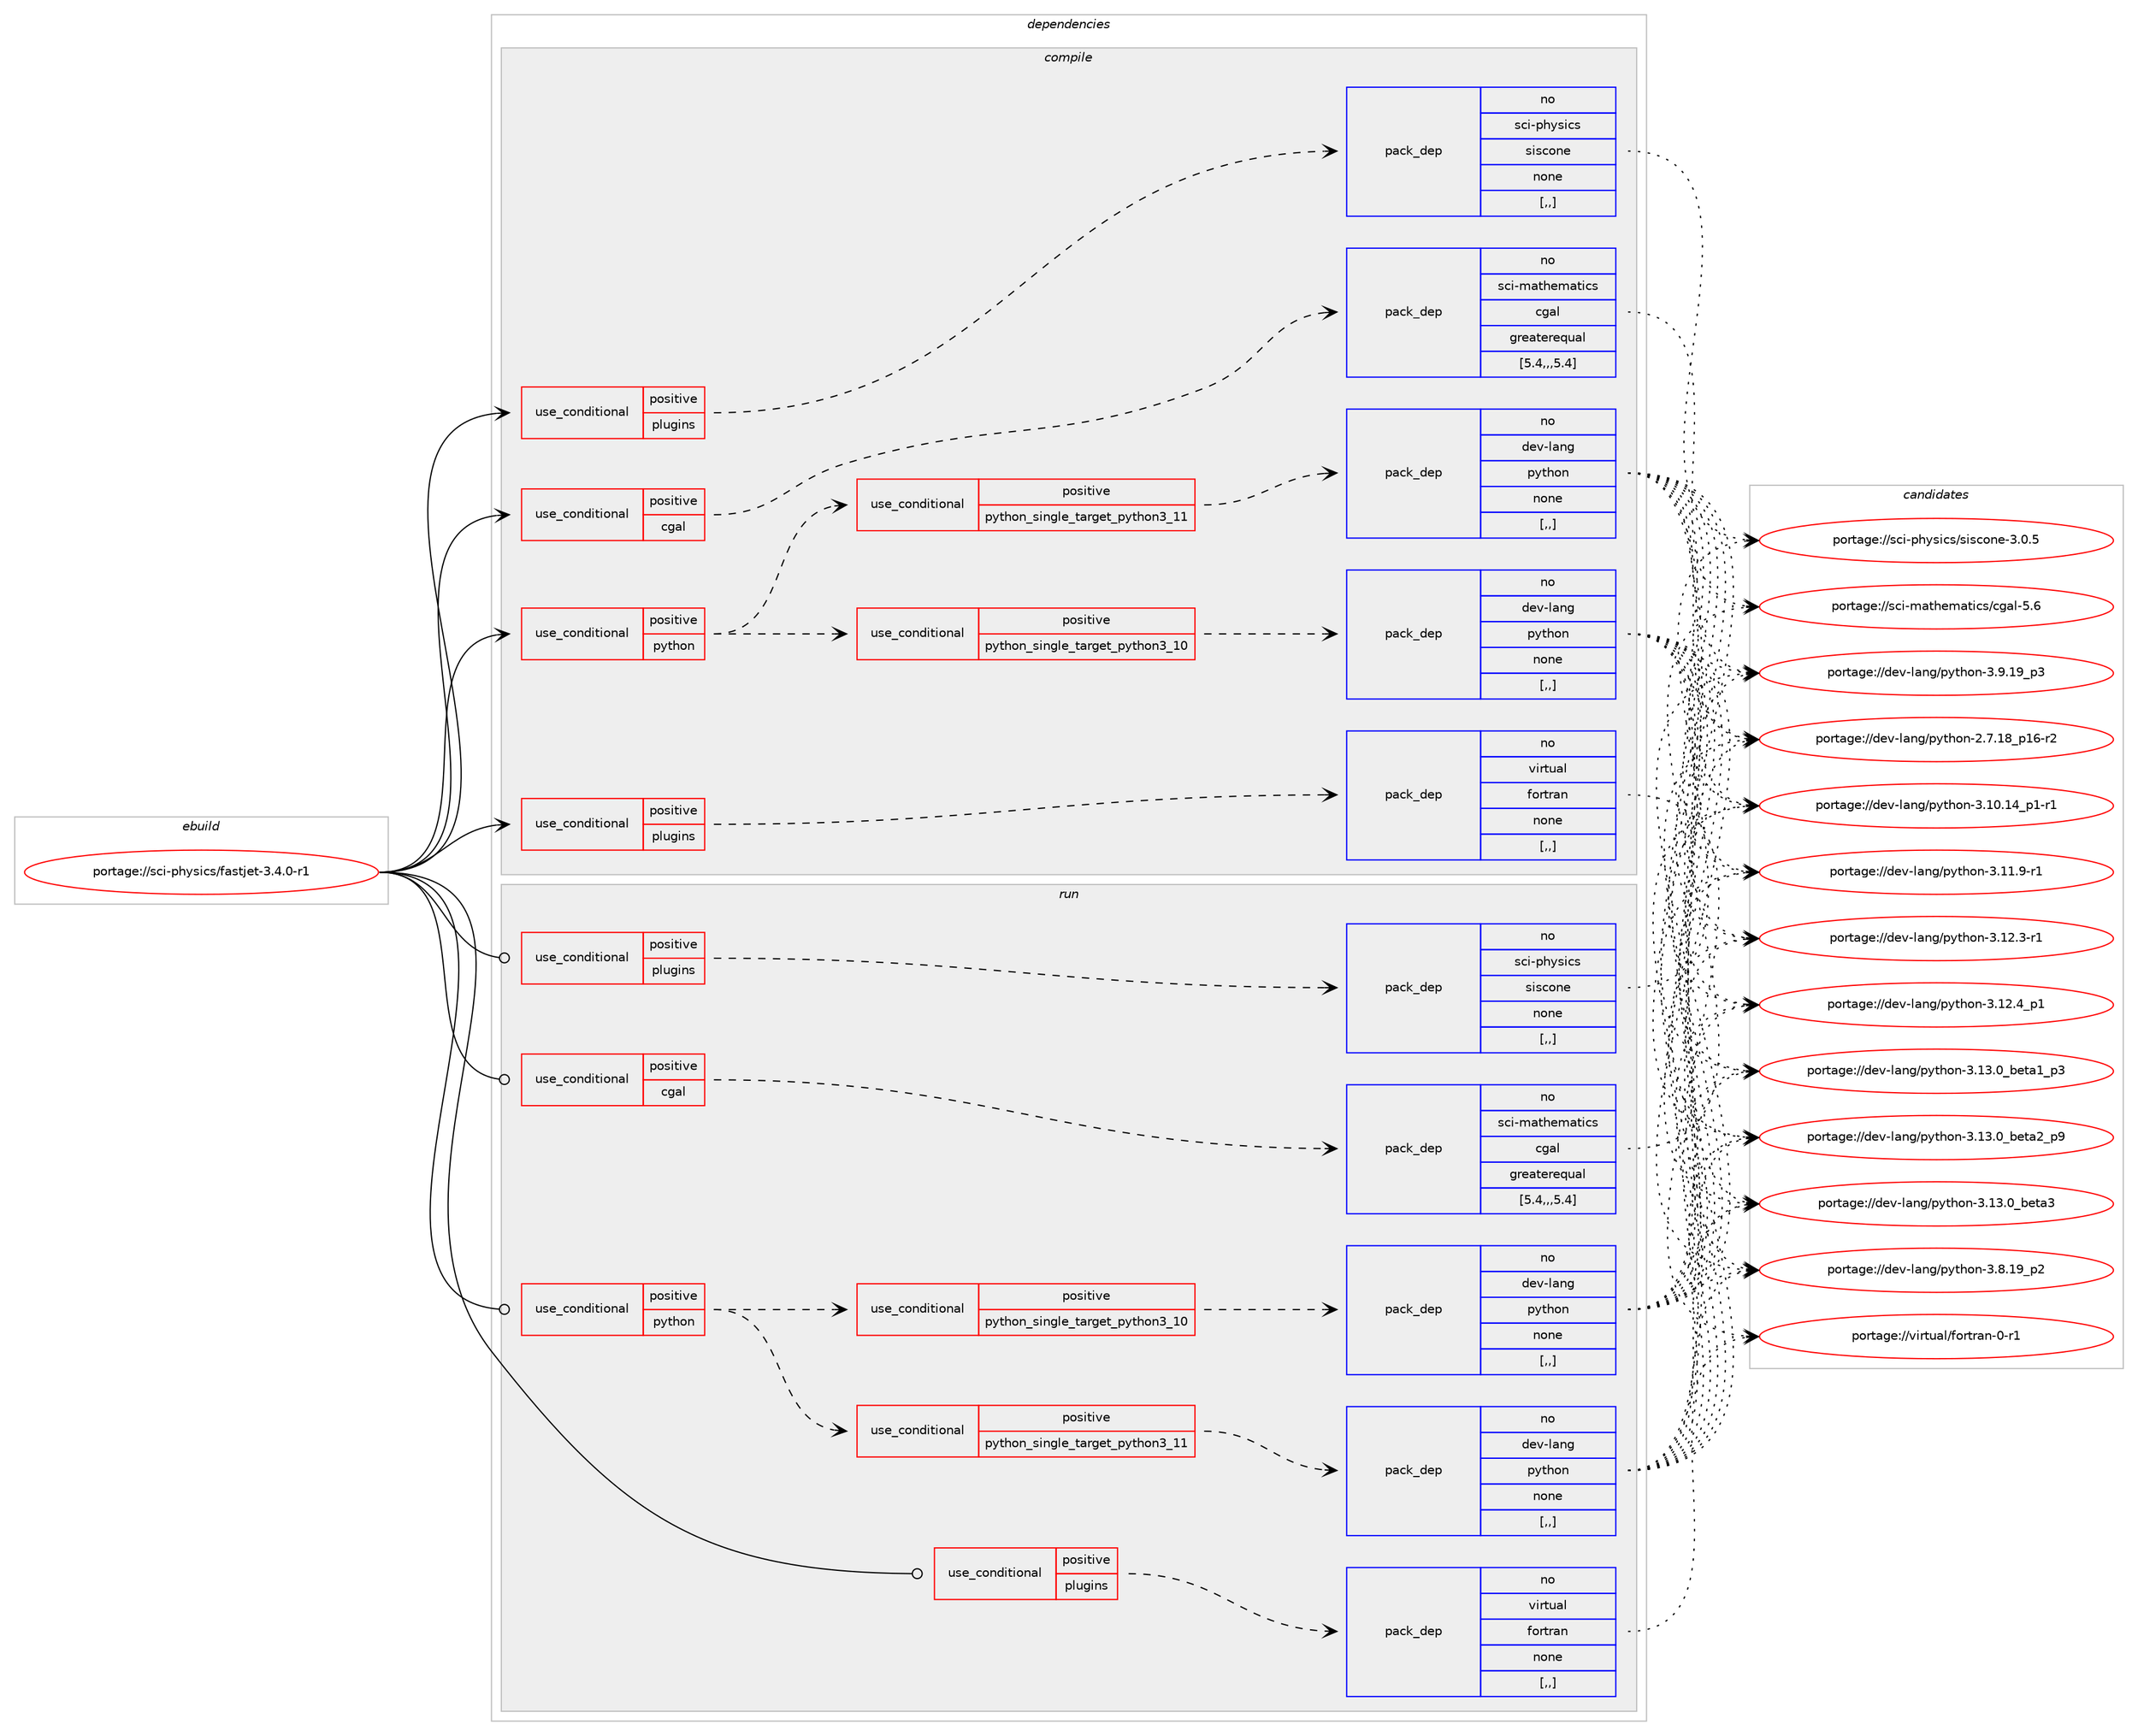 digraph prolog {

# *************
# Graph options
# *************

newrank=true;
concentrate=true;
compound=true;
graph [rankdir=LR,fontname=Helvetica,fontsize=10,ranksep=1.5];#, ranksep=2.5, nodesep=0.2];
edge  [arrowhead=vee];
node  [fontname=Helvetica,fontsize=10];

# **********
# The ebuild
# **********

subgraph cluster_leftcol {
color=gray;
rank=same;
label=<<i>ebuild</i>>;
id [label="portage://sci-physics/fastjet-3.4.0-r1", color=red, width=4, href="../sci-physics/fastjet-3.4.0-r1.svg"];
}

# ****************
# The dependencies
# ****************

subgraph cluster_midcol {
color=gray;
label=<<i>dependencies</i>>;
subgraph cluster_compile {
fillcolor="#eeeeee";
style=filled;
label=<<i>compile</i>>;
subgraph cond106142 {
dependency400714 [label=<<TABLE BORDER="0" CELLBORDER="1" CELLSPACING="0" CELLPADDING="4"><TR><TD ROWSPAN="3" CELLPADDING="10">use_conditional</TD></TR><TR><TD>positive</TD></TR><TR><TD>cgal</TD></TR></TABLE>>, shape=none, color=red];
subgraph pack291738 {
dependency400715 [label=<<TABLE BORDER="0" CELLBORDER="1" CELLSPACING="0" CELLPADDING="4" WIDTH="220"><TR><TD ROWSPAN="6" CELLPADDING="30">pack_dep</TD></TR><TR><TD WIDTH="110">no</TD></TR><TR><TD>sci-mathematics</TD></TR><TR><TD>cgal</TD></TR><TR><TD>greaterequal</TD></TR><TR><TD>[5.4,,,5.4]</TD></TR></TABLE>>, shape=none, color=blue];
}
dependency400714:e -> dependency400715:w [weight=20,style="dashed",arrowhead="vee"];
}
id:e -> dependency400714:w [weight=20,style="solid",arrowhead="vee"];
subgraph cond106143 {
dependency400716 [label=<<TABLE BORDER="0" CELLBORDER="1" CELLSPACING="0" CELLPADDING="4"><TR><TD ROWSPAN="3" CELLPADDING="10">use_conditional</TD></TR><TR><TD>positive</TD></TR><TR><TD>plugins</TD></TR></TABLE>>, shape=none, color=red];
subgraph pack291739 {
dependency400717 [label=<<TABLE BORDER="0" CELLBORDER="1" CELLSPACING="0" CELLPADDING="4" WIDTH="220"><TR><TD ROWSPAN="6" CELLPADDING="30">pack_dep</TD></TR><TR><TD WIDTH="110">no</TD></TR><TR><TD>sci-physics</TD></TR><TR><TD>siscone</TD></TR><TR><TD>none</TD></TR><TR><TD>[,,]</TD></TR></TABLE>>, shape=none, color=blue];
}
dependency400716:e -> dependency400717:w [weight=20,style="dashed",arrowhead="vee"];
}
id:e -> dependency400716:w [weight=20,style="solid",arrowhead="vee"];
subgraph cond106144 {
dependency400718 [label=<<TABLE BORDER="0" CELLBORDER="1" CELLSPACING="0" CELLPADDING="4"><TR><TD ROWSPAN="3" CELLPADDING="10">use_conditional</TD></TR><TR><TD>positive</TD></TR><TR><TD>plugins</TD></TR></TABLE>>, shape=none, color=red];
subgraph pack291740 {
dependency400719 [label=<<TABLE BORDER="0" CELLBORDER="1" CELLSPACING="0" CELLPADDING="4" WIDTH="220"><TR><TD ROWSPAN="6" CELLPADDING="30">pack_dep</TD></TR><TR><TD WIDTH="110">no</TD></TR><TR><TD>virtual</TD></TR><TR><TD>fortran</TD></TR><TR><TD>none</TD></TR><TR><TD>[,,]</TD></TR></TABLE>>, shape=none, color=blue];
}
dependency400718:e -> dependency400719:w [weight=20,style="dashed",arrowhead="vee"];
}
id:e -> dependency400718:w [weight=20,style="solid",arrowhead="vee"];
subgraph cond106145 {
dependency400720 [label=<<TABLE BORDER="0" CELLBORDER="1" CELLSPACING="0" CELLPADDING="4"><TR><TD ROWSPAN="3" CELLPADDING="10">use_conditional</TD></TR><TR><TD>positive</TD></TR><TR><TD>python</TD></TR></TABLE>>, shape=none, color=red];
subgraph cond106146 {
dependency400721 [label=<<TABLE BORDER="0" CELLBORDER="1" CELLSPACING="0" CELLPADDING="4"><TR><TD ROWSPAN="3" CELLPADDING="10">use_conditional</TD></TR><TR><TD>positive</TD></TR><TR><TD>python_single_target_python3_10</TD></TR></TABLE>>, shape=none, color=red];
subgraph pack291741 {
dependency400722 [label=<<TABLE BORDER="0" CELLBORDER="1" CELLSPACING="0" CELLPADDING="4" WIDTH="220"><TR><TD ROWSPAN="6" CELLPADDING="30">pack_dep</TD></TR><TR><TD WIDTH="110">no</TD></TR><TR><TD>dev-lang</TD></TR><TR><TD>python</TD></TR><TR><TD>none</TD></TR><TR><TD>[,,]</TD></TR></TABLE>>, shape=none, color=blue];
}
dependency400721:e -> dependency400722:w [weight=20,style="dashed",arrowhead="vee"];
}
dependency400720:e -> dependency400721:w [weight=20,style="dashed",arrowhead="vee"];
subgraph cond106147 {
dependency400723 [label=<<TABLE BORDER="0" CELLBORDER="1" CELLSPACING="0" CELLPADDING="4"><TR><TD ROWSPAN="3" CELLPADDING="10">use_conditional</TD></TR><TR><TD>positive</TD></TR><TR><TD>python_single_target_python3_11</TD></TR></TABLE>>, shape=none, color=red];
subgraph pack291742 {
dependency400724 [label=<<TABLE BORDER="0" CELLBORDER="1" CELLSPACING="0" CELLPADDING="4" WIDTH="220"><TR><TD ROWSPAN="6" CELLPADDING="30">pack_dep</TD></TR><TR><TD WIDTH="110">no</TD></TR><TR><TD>dev-lang</TD></TR><TR><TD>python</TD></TR><TR><TD>none</TD></TR><TR><TD>[,,]</TD></TR></TABLE>>, shape=none, color=blue];
}
dependency400723:e -> dependency400724:w [weight=20,style="dashed",arrowhead="vee"];
}
dependency400720:e -> dependency400723:w [weight=20,style="dashed",arrowhead="vee"];
}
id:e -> dependency400720:w [weight=20,style="solid",arrowhead="vee"];
}
subgraph cluster_compileandrun {
fillcolor="#eeeeee";
style=filled;
label=<<i>compile and run</i>>;
}
subgraph cluster_run {
fillcolor="#eeeeee";
style=filled;
label=<<i>run</i>>;
subgraph cond106148 {
dependency400725 [label=<<TABLE BORDER="0" CELLBORDER="1" CELLSPACING="0" CELLPADDING="4"><TR><TD ROWSPAN="3" CELLPADDING="10">use_conditional</TD></TR><TR><TD>positive</TD></TR><TR><TD>cgal</TD></TR></TABLE>>, shape=none, color=red];
subgraph pack291743 {
dependency400726 [label=<<TABLE BORDER="0" CELLBORDER="1" CELLSPACING="0" CELLPADDING="4" WIDTH="220"><TR><TD ROWSPAN="6" CELLPADDING="30">pack_dep</TD></TR><TR><TD WIDTH="110">no</TD></TR><TR><TD>sci-mathematics</TD></TR><TR><TD>cgal</TD></TR><TR><TD>greaterequal</TD></TR><TR><TD>[5.4,,,5.4]</TD></TR></TABLE>>, shape=none, color=blue];
}
dependency400725:e -> dependency400726:w [weight=20,style="dashed",arrowhead="vee"];
}
id:e -> dependency400725:w [weight=20,style="solid",arrowhead="odot"];
subgraph cond106149 {
dependency400727 [label=<<TABLE BORDER="0" CELLBORDER="1" CELLSPACING="0" CELLPADDING="4"><TR><TD ROWSPAN="3" CELLPADDING="10">use_conditional</TD></TR><TR><TD>positive</TD></TR><TR><TD>plugins</TD></TR></TABLE>>, shape=none, color=red];
subgraph pack291744 {
dependency400728 [label=<<TABLE BORDER="0" CELLBORDER="1" CELLSPACING="0" CELLPADDING="4" WIDTH="220"><TR><TD ROWSPAN="6" CELLPADDING="30">pack_dep</TD></TR><TR><TD WIDTH="110">no</TD></TR><TR><TD>sci-physics</TD></TR><TR><TD>siscone</TD></TR><TR><TD>none</TD></TR><TR><TD>[,,]</TD></TR></TABLE>>, shape=none, color=blue];
}
dependency400727:e -> dependency400728:w [weight=20,style="dashed",arrowhead="vee"];
}
id:e -> dependency400727:w [weight=20,style="solid",arrowhead="odot"];
subgraph cond106150 {
dependency400729 [label=<<TABLE BORDER="0" CELLBORDER="1" CELLSPACING="0" CELLPADDING="4"><TR><TD ROWSPAN="3" CELLPADDING="10">use_conditional</TD></TR><TR><TD>positive</TD></TR><TR><TD>plugins</TD></TR></TABLE>>, shape=none, color=red];
subgraph pack291745 {
dependency400730 [label=<<TABLE BORDER="0" CELLBORDER="1" CELLSPACING="0" CELLPADDING="4" WIDTH="220"><TR><TD ROWSPAN="6" CELLPADDING="30">pack_dep</TD></TR><TR><TD WIDTH="110">no</TD></TR><TR><TD>virtual</TD></TR><TR><TD>fortran</TD></TR><TR><TD>none</TD></TR><TR><TD>[,,]</TD></TR></TABLE>>, shape=none, color=blue];
}
dependency400729:e -> dependency400730:w [weight=20,style="dashed",arrowhead="vee"];
}
id:e -> dependency400729:w [weight=20,style="solid",arrowhead="odot"];
subgraph cond106151 {
dependency400731 [label=<<TABLE BORDER="0" CELLBORDER="1" CELLSPACING="0" CELLPADDING="4"><TR><TD ROWSPAN="3" CELLPADDING="10">use_conditional</TD></TR><TR><TD>positive</TD></TR><TR><TD>python</TD></TR></TABLE>>, shape=none, color=red];
subgraph cond106152 {
dependency400732 [label=<<TABLE BORDER="0" CELLBORDER="1" CELLSPACING="0" CELLPADDING="4"><TR><TD ROWSPAN="3" CELLPADDING="10">use_conditional</TD></TR><TR><TD>positive</TD></TR><TR><TD>python_single_target_python3_10</TD></TR></TABLE>>, shape=none, color=red];
subgraph pack291746 {
dependency400733 [label=<<TABLE BORDER="0" CELLBORDER="1" CELLSPACING="0" CELLPADDING="4" WIDTH="220"><TR><TD ROWSPAN="6" CELLPADDING="30">pack_dep</TD></TR><TR><TD WIDTH="110">no</TD></TR><TR><TD>dev-lang</TD></TR><TR><TD>python</TD></TR><TR><TD>none</TD></TR><TR><TD>[,,]</TD></TR></TABLE>>, shape=none, color=blue];
}
dependency400732:e -> dependency400733:w [weight=20,style="dashed",arrowhead="vee"];
}
dependency400731:e -> dependency400732:w [weight=20,style="dashed",arrowhead="vee"];
subgraph cond106153 {
dependency400734 [label=<<TABLE BORDER="0" CELLBORDER="1" CELLSPACING="0" CELLPADDING="4"><TR><TD ROWSPAN="3" CELLPADDING="10">use_conditional</TD></TR><TR><TD>positive</TD></TR><TR><TD>python_single_target_python3_11</TD></TR></TABLE>>, shape=none, color=red];
subgraph pack291747 {
dependency400735 [label=<<TABLE BORDER="0" CELLBORDER="1" CELLSPACING="0" CELLPADDING="4" WIDTH="220"><TR><TD ROWSPAN="6" CELLPADDING="30">pack_dep</TD></TR><TR><TD WIDTH="110">no</TD></TR><TR><TD>dev-lang</TD></TR><TR><TD>python</TD></TR><TR><TD>none</TD></TR><TR><TD>[,,]</TD></TR></TABLE>>, shape=none, color=blue];
}
dependency400734:e -> dependency400735:w [weight=20,style="dashed",arrowhead="vee"];
}
dependency400731:e -> dependency400734:w [weight=20,style="dashed",arrowhead="vee"];
}
id:e -> dependency400731:w [weight=20,style="solid",arrowhead="odot"];
}
}

# **************
# The candidates
# **************

subgraph cluster_choices {
rank=same;
color=gray;
label=<<i>candidates</i>>;

subgraph choice291738 {
color=black;
nodesep=1;
choice115991054510997116104101109971161059911547991039710845534654 [label="portage://sci-mathematics/cgal-5.6", color=red, width=4,href="../sci-mathematics/cgal-5.6.svg"];
dependency400715:e -> choice115991054510997116104101109971161059911547991039710845534654:w [style=dotted,weight="100"];
}
subgraph choice291739 {
color=black;
nodesep=1;
choice1159910545112104121115105991154711510511599111110101455146484653 [label="portage://sci-physics/siscone-3.0.5", color=red, width=4,href="../sci-physics/siscone-3.0.5.svg"];
dependency400717:e -> choice1159910545112104121115105991154711510511599111110101455146484653:w [style=dotted,weight="100"];
}
subgraph choice291740 {
color=black;
nodesep=1;
choice11810511411611797108471021111141161149711045484511449 [label="portage://virtual/fortran-0-r1", color=red, width=4,href="../virtual/fortran-0-r1.svg"];
dependency400719:e -> choice11810511411611797108471021111141161149711045484511449:w [style=dotted,weight="100"];
}
subgraph choice291741 {
color=black;
nodesep=1;
choice100101118451089711010347112121116104111110455046554649569511249544511450 [label="portage://dev-lang/python-2.7.18_p16-r2", color=red, width=4,href="../dev-lang/python-2.7.18_p16-r2.svg"];
choice100101118451089711010347112121116104111110455146494846495295112494511449 [label="portage://dev-lang/python-3.10.14_p1-r1", color=red, width=4,href="../dev-lang/python-3.10.14_p1-r1.svg"];
choice100101118451089711010347112121116104111110455146494946574511449 [label="portage://dev-lang/python-3.11.9-r1", color=red, width=4,href="../dev-lang/python-3.11.9-r1.svg"];
choice100101118451089711010347112121116104111110455146495046514511449 [label="portage://dev-lang/python-3.12.3-r1", color=red, width=4,href="../dev-lang/python-3.12.3-r1.svg"];
choice100101118451089711010347112121116104111110455146495046529511249 [label="portage://dev-lang/python-3.12.4_p1", color=red, width=4,href="../dev-lang/python-3.12.4_p1.svg"];
choice10010111845108971101034711212111610411111045514649514648959810111697499511251 [label="portage://dev-lang/python-3.13.0_beta1_p3", color=red, width=4,href="../dev-lang/python-3.13.0_beta1_p3.svg"];
choice10010111845108971101034711212111610411111045514649514648959810111697509511257 [label="portage://dev-lang/python-3.13.0_beta2_p9", color=red, width=4,href="../dev-lang/python-3.13.0_beta2_p9.svg"];
choice1001011184510897110103471121211161041111104551464951464895981011169751 [label="portage://dev-lang/python-3.13.0_beta3", color=red, width=4,href="../dev-lang/python-3.13.0_beta3.svg"];
choice100101118451089711010347112121116104111110455146564649579511250 [label="portage://dev-lang/python-3.8.19_p2", color=red, width=4,href="../dev-lang/python-3.8.19_p2.svg"];
choice100101118451089711010347112121116104111110455146574649579511251 [label="portage://dev-lang/python-3.9.19_p3", color=red, width=4,href="../dev-lang/python-3.9.19_p3.svg"];
dependency400722:e -> choice100101118451089711010347112121116104111110455046554649569511249544511450:w [style=dotted,weight="100"];
dependency400722:e -> choice100101118451089711010347112121116104111110455146494846495295112494511449:w [style=dotted,weight="100"];
dependency400722:e -> choice100101118451089711010347112121116104111110455146494946574511449:w [style=dotted,weight="100"];
dependency400722:e -> choice100101118451089711010347112121116104111110455146495046514511449:w [style=dotted,weight="100"];
dependency400722:e -> choice100101118451089711010347112121116104111110455146495046529511249:w [style=dotted,weight="100"];
dependency400722:e -> choice10010111845108971101034711212111610411111045514649514648959810111697499511251:w [style=dotted,weight="100"];
dependency400722:e -> choice10010111845108971101034711212111610411111045514649514648959810111697509511257:w [style=dotted,weight="100"];
dependency400722:e -> choice1001011184510897110103471121211161041111104551464951464895981011169751:w [style=dotted,weight="100"];
dependency400722:e -> choice100101118451089711010347112121116104111110455146564649579511250:w [style=dotted,weight="100"];
dependency400722:e -> choice100101118451089711010347112121116104111110455146574649579511251:w [style=dotted,weight="100"];
}
subgraph choice291742 {
color=black;
nodesep=1;
choice100101118451089711010347112121116104111110455046554649569511249544511450 [label="portage://dev-lang/python-2.7.18_p16-r2", color=red, width=4,href="../dev-lang/python-2.7.18_p16-r2.svg"];
choice100101118451089711010347112121116104111110455146494846495295112494511449 [label="portage://dev-lang/python-3.10.14_p1-r1", color=red, width=4,href="../dev-lang/python-3.10.14_p1-r1.svg"];
choice100101118451089711010347112121116104111110455146494946574511449 [label="portage://dev-lang/python-3.11.9-r1", color=red, width=4,href="../dev-lang/python-3.11.9-r1.svg"];
choice100101118451089711010347112121116104111110455146495046514511449 [label="portage://dev-lang/python-3.12.3-r1", color=red, width=4,href="../dev-lang/python-3.12.3-r1.svg"];
choice100101118451089711010347112121116104111110455146495046529511249 [label="portage://dev-lang/python-3.12.4_p1", color=red, width=4,href="../dev-lang/python-3.12.4_p1.svg"];
choice10010111845108971101034711212111610411111045514649514648959810111697499511251 [label="portage://dev-lang/python-3.13.0_beta1_p3", color=red, width=4,href="../dev-lang/python-3.13.0_beta1_p3.svg"];
choice10010111845108971101034711212111610411111045514649514648959810111697509511257 [label="portage://dev-lang/python-3.13.0_beta2_p9", color=red, width=4,href="../dev-lang/python-3.13.0_beta2_p9.svg"];
choice1001011184510897110103471121211161041111104551464951464895981011169751 [label="portage://dev-lang/python-3.13.0_beta3", color=red, width=4,href="../dev-lang/python-3.13.0_beta3.svg"];
choice100101118451089711010347112121116104111110455146564649579511250 [label="portage://dev-lang/python-3.8.19_p2", color=red, width=4,href="../dev-lang/python-3.8.19_p2.svg"];
choice100101118451089711010347112121116104111110455146574649579511251 [label="portage://dev-lang/python-3.9.19_p3", color=red, width=4,href="../dev-lang/python-3.9.19_p3.svg"];
dependency400724:e -> choice100101118451089711010347112121116104111110455046554649569511249544511450:w [style=dotted,weight="100"];
dependency400724:e -> choice100101118451089711010347112121116104111110455146494846495295112494511449:w [style=dotted,weight="100"];
dependency400724:e -> choice100101118451089711010347112121116104111110455146494946574511449:w [style=dotted,weight="100"];
dependency400724:e -> choice100101118451089711010347112121116104111110455146495046514511449:w [style=dotted,weight="100"];
dependency400724:e -> choice100101118451089711010347112121116104111110455146495046529511249:w [style=dotted,weight="100"];
dependency400724:e -> choice10010111845108971101034711212111610411111045514649514648959810111697499511251:w [style=dotted,weight="100"];
dependency400724:e -> choice10010111845108971101034711212111610411111045514649514648959810111697509511257:w [style=dotted,weight="100"];
dependency400724:e -> choice1001011184510897110103471121211161041111104551464951464895981011169751:w [style=dotted,weight="100"];
dependency400724:e -> choice100101118451089711010347112121116104111110455146564649579511250:w [style=dotted,weight="100"];
dependency400724:e -> choice100101118451089711010347112121116104111110455146574649579511251:w [style=dotted,weight="100"];
}
subgraph choice291743 {
color=black;
nodesep=1;
choice115991054510997116104101109971161059911547991039710845534654 [label="portage://sci-mathematics/cgal-5.6", color=red, width=4,href="../sci-mathematics/cgal-5.6.svg"];
dependency400726:e -> choice115991054510997116104101109971161059911547991039710845534654:w [style=dotted,weight="100"];
}
subgraph choice291744 {
color=black;
nodesep=1;
choice1159910545112104121115105991154711510511599111110101455146484653 [label="portage://sci-physics/siscone-3.0.5", color=red, width=4,href="../sci-physics/siscone-3.0.5.svg"];
dependency400728:e -> choice1159910545112104121115105991154711510511599111110101455146484653:w [style=dotted,weight="100"];
}
subgraph choice291745 {
color=black;
nodesep=1;
choice11810511411611797108471021111141161149711045484511449 [label="portage://virtual/fortran-0-r1", color=red, width=4,href="../virtual/fortran-0-r1.svg"];
dependency400730:e -> choice11810511411611797108471021111141161149711045484511449:w [style=dotted,weight="100"];
}
subgraph choice291746 {
color=black;
nodesep=1;
choice100101118451089711010347112121116104111110455046554649569511249544511450 [label="portage://dev-lang/python-2.7.18_p16-r2", color=red, width=4,href="../dev-lang/python-2.7.18_p16-r2.svg"];
choice100101118451089711010347112121116104111110455146494846495295112494511449 [label="portage://dev-lang/python-3.10.14_p1-r1", color=red, width=4,href="../dev-lang/python-3.10.14_p1-r1.svg"];
choice100101118451089711010347112121116104111110455146494946574511449 [label="portage://dev-lang/python-3.11.9-r1", color=red, width=4,href="../dev-lang/python-3.11.9-r1.svg"];
choice100101118451089711010347112121116104111110455146495046514511449 [label="portage://dev-lang/python-3.12.3-r1", color=red, width=4,href="../dev-lang/python-3.12.3-r1.svg"];
choice100101118451089711010347112121116104111110455146495046529511249 [label="portage://dev-lang/python-3.12.4_p1", color=red, width=4,href="../dev-lang/python-3.12.4_p1.svg"];
choice10010111845108971101034711212111610411111045514649514648959810111697499511251 [label="portage://dev-lang/python-3.13.0_beta1_p3", color=red, width=4,href="../dev-lang/python-3.13.0_beta1_p3.svg"];
choice10010111845108971101034711212111610411111045514649514648959810111697509511257 [label="portage://dev-lang/python-3.13.0_beta2_p9", color=red, width=4,href="../dev-lang/python-3.13.0_beta2_p9.svg"];
choice1001011184510897110103471121211161041111104551464951464895981011169751 [label="portage://dev-lang/python-3.13.0_beta3", color=red, width=4,href="../dev-lang/python-3.13.0_beta3.svg"];
choice100101118451089711010347112121116104111110455146564649579511250 [label="portage://dev-lang/python-3.8.19_p2", color=red, width=4,href="../dev-lang/python-3.8.19_p2.svg"];
choice100101118451089711010347112121116104111110455146574649579511251 [label="portage://dev-lang/python-3.9.19_p3", color=red, width=4,href="../dev-lang/python-3.9.19_p3.svg"];
dependency400733:e -> choice100101118451089711010347112121116104111110455046554649569511249544511450:w [style=dotted,weight="100"];
dependency400733:e -> choice100101118451089711010347112121116104111110455146494846495295112494511449:w [style=dotted,weight="100"];
dependency400733:e -> choice100101118451089711010347112121116104111110455146494946574511449:w [style=dotted,weight="100"];
dependency400733:e -> choice100101118451089711010347112121116104111110455146495046514511449:w [style=dotted,weight="100"];
dependency400733:e -> choice100101118451089711010347112121116104111110455146495046529511249:w [style=dotted,weight="100"];
dependency400733:e -> choice10010111845108971101034711212111610411111045514649514648959810111697499511251:w [style=dotted,weight="100"];
dependency400733:e -> choice10010111845108971101034711212111610411111045514649514648959810111697509511257:w [style=dotted,weight="100"];
dependency400733:e -> choice1001011184510897110103471121211161041111104551464951464895981011169751:w [style=dotted,weight="100"];
dependency400733:e -> choice100101118451089711010347112121116104111110455146564649579511250:w [style=dotted,weight="100"];
dependency400733:e -> choice100101118451089711010347112121116104111110455146574649579511251:w [style=dotted,weight="100"];
}
subgraph choice291747 {
color=black;
nodesep=1;
choice100101118451089711010347112121116104111110455046554649569511249544511450 [label="portage://dev-lang/python-2.7.18_p16-r2", color=red, width=4,href="../dev-lang/python-2.7.18_p16-r2.svg"];
choice100101118451089711010347112121116104111110455146494846495295112494511449 [label="portage://dev-lang/python-3.10.14_p1-r1", color=red, width=4,href="../dev-lang/python-3.10.14_p1-r1.svg"];
choice100101118451089711010347112121116104111110455146494946574511449 [label="portage://dev-lang/python-3.11.9-r1", color=red, width=4,href="../dev-lang/python-3.11.9-r1.svg"];
choice100101118451089711010347112121116104111110455146495046514511449 [label="portage://dev-lang/python-3.12.3-r1", color=red, width=4,href="../dev-lang/python-3.12.3-r1.svg"];
choice100101118451089711010347112121116104111110455146495046529511249 [label="portage://dev-lang/python-3.12.4_p1", color=red, width=4,href="../dev-lang/python-3.12.4_p1.svg"];
choice10010111845108971101034711212111610411111045514649514648959810111697499511251 [label="portage://dev-lang/python-3.13.0_beta1_p3", color=red, width=4,href="../dev-lang/python-3.13.0_beta1_p3.svg"];
choice10010111845108971101034711212111610411111045514649514648959810111697509511257 [label="portage://dev-lang/python-3.13.0_beta2_p9", color=red, width=4,href="../dev-lang/python-3.13.0_beta2_p9.svg"];
choice1001011184510897110103471121211161041111104551464951464895981011169751 [label="portage://dev-lang/python-3.13.0_beta3", color=red, width=4,href="../dev-lang/python-3.13.0_beta3.svg"];
choice100101118451089711010347112121116104111110455146564649579511250 [label="portage://dev-lang/python-3.8.19_p2", color=red, width=4,href="../dev-lang/python-3.8.19_p2.svg"];
choice100101118451089711010347112121116104111110455146574649579511251 [label="portage://dev-lang/python-3.9.19_p3", color=red, width=4,href="../dev-lang/python-3.9.19_p3.svg"];
dependency400735:e -> choice100101118451089711010347112121116104111110455046554649569511249544511450:w [style=dotted,weight="100"];
dependency400735:e -> choice100101118451089711010347112121116104111110455146494846495295112494511449:w [style=dotted,weight="100"];
dependency400735:e -> choice100101118451089711010347112121116104111110455146494946574511449:w [style=dotted,weight="100"];
dependency400735:e -> choice100101118451089711010347112121116104111110455146495046514511449:w [style=dotted,weight="100"];
dependency400735:e -> choice100101118451089711010347112121116104111110455146495046529511249:w [style=dotted,weight="100"];
dependency400735:e -> choice10010111845108971101034711212111610411111045514649514648959810111697499511251:w [style=dotted,weight="100"];
dependency400735:e -> choice10010111845108971101034711212111610411111045514649514648959810111697509511257:w [style=dotted,weight="100"];
dependency400735:e -> choice1001011184510897110103471121211161041111104551464951464895981011169751:w [style=dotted,weight="100"];
dependency400735:e -> choice100101118451089711010347112121116104111110455146564649579511250:w [style=dotted,weight="100"];
dependency400735:e -> choice100101118451089711010347112121116104111110455146574649579511251:w [style=dotted,weight="100"];
}
}

}
